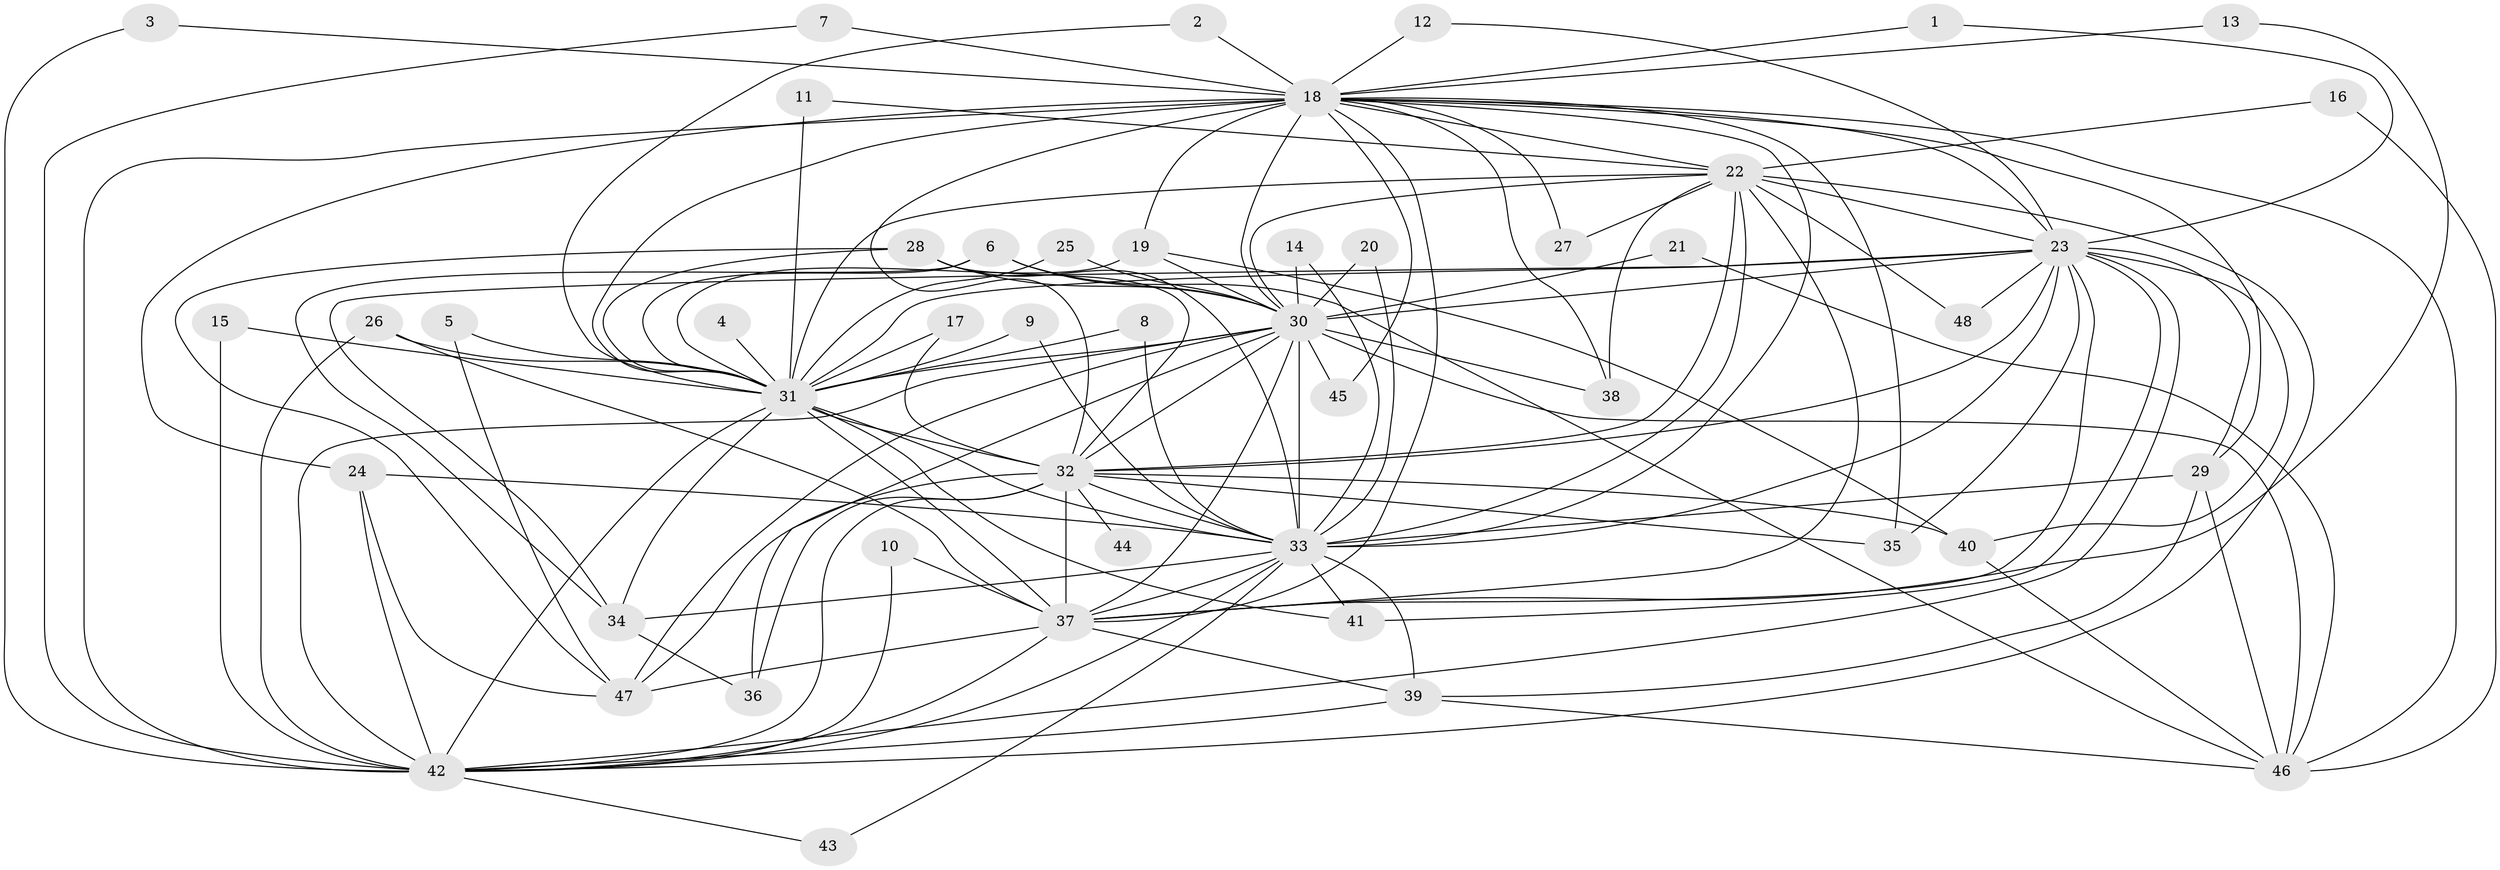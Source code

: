 // original degree distribution, {15: 0.010526315789473684, 19: 0.010526315789473684, 23: 0.010526315789473684, 16: 0.010526315789473684, 20: 0.021052631578947368, 22: 0.010526315789473684, 26: 0.010526315789473684, 17: 0.010526315789473684, 21: 0.010526315789473684, 2: 0.5684210526315789, 4: 0.08421052631578947, 5: 0.06315789473684211, 6: 0.021052631578947368, 3: 0.14736842105263157, 7: 0.010526315789473684}
// Generated by graph-tools (version 1.1) at 2025/49/03/09/25 03:49:35]
// undirected, 48 vertices, 134 edges
graph export_dot {
graph [start="1"]
  node [color=gray90,style=filled];
  1;
  2;
  3;
  4;
  5;
  6;
  7;
  8;
  9;
  10;
  11;
  12;
  13;
  14;
  15;
  16;
  17;
  18;
  19;
  20;
  21;
  22;
  23;
  24;
  25;
  26;
  27;
  28;
  29;
  30;
  31;
  32;
  33;
  34;
  35;
  36;
  37;
  38;
  39;
  40;
  41;
  42;
  43;
  44;
  45;
  46;
  47;
  48;
  1 -- 18 [weight=1.0];
  1 -- 23 [weight=1.0];
  2 -- 18 [weight=1.0];
  2 -- 31 [weight=1.0];
  3 -- 18 [weight=1.0];
  3 -- 42 [weight=1.0];
  4 -- 31 [weight=1.0];
  5 -- 31 [weight=1.0];
  5 -- 47 [weight=1.0];
  6 -- 30 [weight=1.0];
  6 -- 31 [weight=1.0];
  6 -- 34 [weight=1.0];
  6 -- 46 [weight=1.0];
  7 -- 18 [weight=1.0];
  7 -- 42 [weight=1.0];
  8 -- 31 [weight=1.0];
  8 -- 33 [weight=1.0];
  9 -- 31 [weight=1.0];
  9 -- 33 [weight=1.0];
  10 -- 37 [weight=1.0];
  10 -- 42 [weight=1.0];
  11 -- 22 [weight=1.0];
  11 -- 31 [weight=1.0];
  12 -- 18 [weight=1.0];
  12 -- 23 [weight=1.0];
  13 -- 18 [weight=1.0];
  13 -- 37 [weight=1.0];
  14 -- 30 [weight=1.0];
  14 -- 33 [weight=1.0];
  15 -- 31 [weight=1.0];
  15 -- 42 [weight=1.0];
  16 -- 22 [weight=1.0];
  16 -- 46 [weight=1.0];
  17 -- 31 [weight=1.0];
  17 -- 32 [weight=1.0];
  18 -- 19 [weight=1.0];
  18 -- 22 [weight=1.0];
  18 -- 23 [weight=1.0];
  18 -- 24 [weight=2.0];
  18 -- 27 [weight=1.0];
  18 -- 29 [weight=1.0];
  18 -- 30 [weight=2.0];
  18 -- 31 [weight=2.0];
  18 -- 32 [weight=1.0];
  18 -- 33 [weight=1.0];
  18 -- 35 [weight=1.0];
  18 -- 37 [weight=1.0];
  18 -- 38 [weight=1.0];
  18 -- 42 [weight=2.0];
  18 -- 45 [weight=1.0];
  18 -- 46 [weight=1.0];
  19 -- 30 [weight=1.0];
  19 -- 31 [weight=1.0];
  19 -- 40 [weight=1.0];
  20 -- 30 [weight=1.0];
  20 -- 33 [weight=1.0];
  21 -- 30 [weight=1.0];
  21 -- 46 [weight=1.0];
  22 -- 23 [weight=1.0];
  22 -- 27 [weight=1.0];
  22 -- 30 [weight=1.0];
  22 -- 31 [weight=3.0];
  22 -- 32 [weight=1.0];
  22 -- 33 [weight=3.0];
  22 -- 37 [weight=1.0];
  22 -- 38 [weight=1.0];
  22 -- 42 [weight=1.0];
  22 -- 48 [weight=1.0];
  23 -- 29 [weight=2.0];
  23 -- 30 [weight=1.0];
  23 -- 31 [weight=2.0];
  23 -- 32 [weight=1.0];
  23 -- 33 [weight=2.0];
  23 -- 34 [weight=1.0];
  23 -- 35 [weight=1.0];
  23 -- 37 [weight=1.0];
  23 -- 40 [weight=1.0];
  23 -- 41 [weight=1.0];
  23 -- 42 [weight=1.0];
  23 -- 48 [weight=1.0];
  24 -- 33 [weight=1.0];
  24 -- 42 [weight=2.0];
  24 -- 47 [weight=1.0];
  25 -- 30 [weight=1.0];
  25 -- 31 [weight=1.0];
  26 -- 31 [weight=2.0];
  26 -- 37 [weight=1.0];
  26 -- 42 [weight=1.0];
  28 -- 30 [weight=1.0];
  28 -- 31 [weight=3.0];
  28 -- 32 [weight=1.0];
  28 -- 33 [weight=1.0];
  28 -- 47 [weight=1.0];
  29 -- 33 [weight=1.0];
  29 -- 39 [weight=1.0];
  29 -- 46 [weight=1.0];
  30 -- 31 [weight=3.0];
  30 -- 32 [weight=1.0];
  30 -- 33 [weight=1.0];
  30 -- 36 [weight=1.0];
  30 -- 37 [weight=1.0];
  30 -- 38 [weight=1.0];
  30 -- 42 [weight=2.0];
  30 -- 45 [weight=1.0];
  30 -- 46 [weight=1.0];
  30 -- 47 [weight=1.0];
  31 -- 32 [weight=3.0];
  31 -- 33 [weight=2.0];
  31 -- 34 [weight=1.0];
  31 -- 37 [weight=2.0];
  31 -- 41 [weight=1.0];
  31 -- 42 [weight=2.0];
  32 -- 33 [weight=1.0];
  32 -- 35 [weight=1.0];
  32 -- 36 [weight=1.0];
  32 -- 37 [weight=3.0];
  32 -- 40 [weight=1.0];
  32 -- 42 [weight=1.0];
  32 -- 44 [weight=1.0];
  32 -- 47 [weight=1.0];
  33 -- 34 [weight=1.0];
  33 -- 37 [weight=2.0];
  33 -- 39 [weight=1.0];
  33 -- 41 [weight=1.0];
  33 -- 42 [weight=1.0];
  33 -- 43 [weight=1.0];
  34 -- 36 [weight=1.0];
  37 -- 39 [weight=1.0];
  37 -- 42 [weight=1.0];
  37 -- 47 [weight=1.0];
  39 -- 42 [weight=1.0];
  39 -- 46 [weight=1.0];
  40 -- 46 [weight=1.0];
  42 -- 43 [weight=1.0];
}
